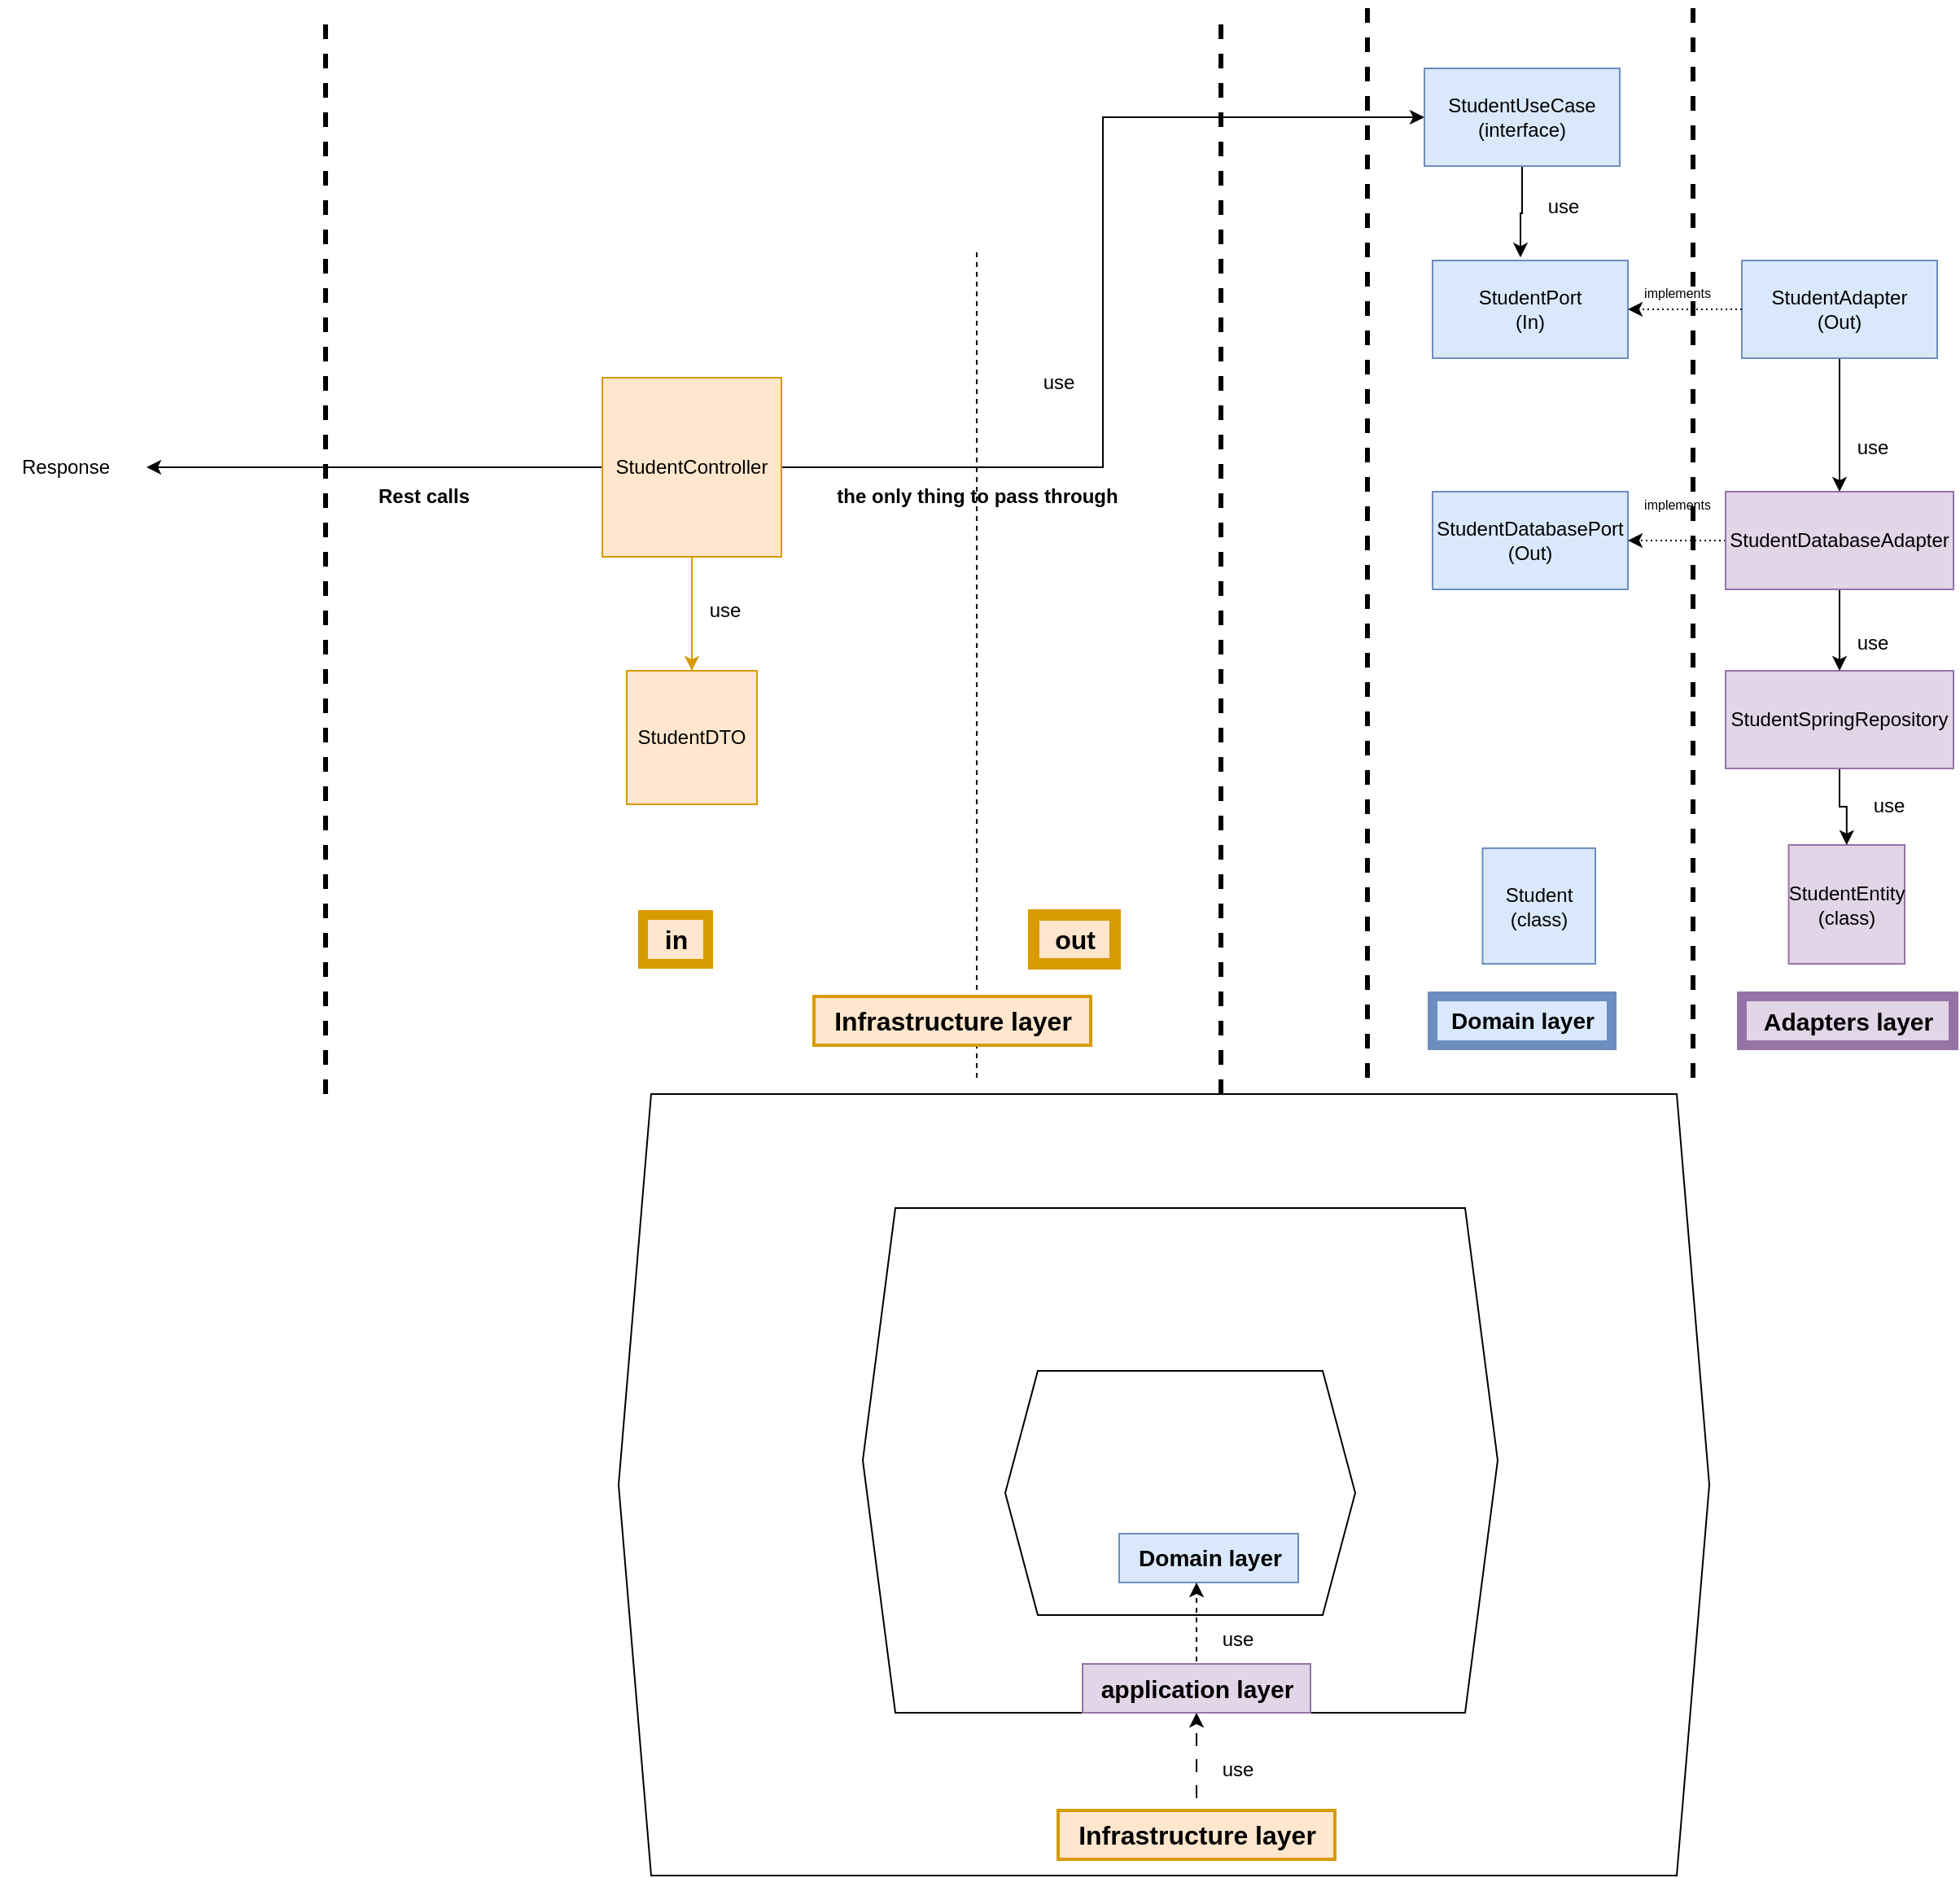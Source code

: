 <mxfile version="21.2.7" type="github">
  <diagram name="Page-1" id="UTS4cF8dmelflX9qp4N6">
    <mxGraphModel dx="1707" dy="1460" grid="1" gridSize="10" guides="1" tooltips="1" connect="1" arrows="1" fold="1" page="1" pageScale="1" pageWidth="850" pageHeight="1100" math="0" shadow="0">
      <root>
        <mxCell id="0" />
        <mxCell id="1" parent="0" />
        <mxCell id="mucqxG4NULC66LCUimEi-39" value="" style="endArrow=none;dashed=1;html=1;rounded=0;strokeWidth=1;" parent="1" edge="1">
          <mxGeometry width="50" height="50" relative="1" as="geometry">
            <mxPoint x="240" y="580" as="sourcePoint" />
            <mxPoint x="240" y="70" as="targetPoint" />
          </mxGeometry>
        </mxCell>
        <mxCell id="mucqxG4NULC66LCUimEi-19" value="" style="shape=hexagon;perimeter=hexagonPerimeter2;whiteSpace=wrap;html=1;fixedSize=1;" parent="1" vertex="1">
          <mxGeometry x="20" y="590" width="670" height="480" as="geometry" />
        </mxCell>
        <mxCell id="mucqxG4NULC66LCUimEi-18" value="" style="shape=hexagon;perimeter=hexagonPerimeter2;whiteSpace=wrap;html=1;fixedSize=1;" parent="1" vertex="1">
          <mxGeometry x="170" y="660" width="390" height="310" as="geometry" />
        </mxCell>
        <mxCell id="mucqxG4NULC66LCUimEi-16" value="" style="edgeStyle=orthogonalEdgeStyle;rounded=0;orthogonalLoop=1;jettySize=auto;html=1;fillColor=#ffe6cc;strokeColor=#d79b00;" parent="1" source="mucqxG4NULC66LCUimEi-1" edge="1">
          <mxGeometry relative="1" as="geometry">
            <mxPoint x="65" y="250" as="targetPoint" />
          </mxGeometry>
        </mxCell>
        <mxCell id="mucqxG4NULC66LCUimEi-1" value="StudentDTO&lt;br&gt;" style="whiteSpace=wrap;html=1;aspect=fixed;fillColor=#ffe6cc;strokeColor=#d79b00;" parent="1" vertex="1">
          <mxGeometry x="25" y="330" width="80" height="82" as="geometry" />
        </mxCell>
        <mxCell id="mucqxG4NULC66LCUimEi-2" value="Student&lt;br&gt;(class)" style="whiteSpace=wrap;html=1;aspect=fixed;fillColor=#dae8fc;strokeColor=#6c8ebf;" parent="1" vertex="1">
          <mxGeometry x="550.73" y="439" width="69.27" height="71" as="geometry" />
        </mxCell>
        <mxCell id="mucqxG4NULC66LCUimEi-4" value="" style="endArrow=none;dashed=1;html=1;rounded=0;strokeWidth=3;" parent="1" edge="1">
          <mxGeometry width="50" height="50" relative="1" as="geometry">
            <mxPoint x="480" y="580" as="sourcePoint" />
            <mxPoint x="480" y="-80" as="targetPoint" />
          </mxGeometry>
        </mxCell>
        <mxCell id="mucqxG4NULC66LCUimEi-5" value="" style="endArrow=none;dashed=1;html=1;rounded=0;strokeWidth=3;" parent="1" edge="1">
          <mxGeometry width="50" height="50" relative="1" as="geometry">
            <mxPoint x="680" y="580" as="sourcePoint" />
            <mxPoint x="680" y="-80" as="targetPoint" />
          </mxGeometry>
        </mxCell>
        <mxCell id="mucqxG4NULC66LCUimEi-9" value="&lt;font size=&quot;1&quot; style=&quot;&quot;&gt;&lt;b style=&quot;font-size: 15px;&quot;&gt;Adapters layer&lt;/b&gt;&lt;/font&gt;" style="text;html=1;align=center;verticalAlign=middle;resizable=0;points=[];autosize=1;strokeColor=#9673a6;fillColor=#e1d5e7;strokeWidth=6;" parent="1" vertex="1">
          <mxGeometry x="710" y="530" width="130" height="30" as="geometry" />
        </mxCell>
        <mxCell id="mucqxG4NULC66LCUimEi-11" style="edgeStyle=orthogonalEdgeStyle;rounded=0;orthogonalLoop=1;jettySize=auto;html=1;entryX=0.5;entryY=0;entryDx=0;entryDy=0;fillColor=#ffe6cc;strokeColor=#d79b00;" parent="1" source="mucqxG4NULC66LCUimEi-10" target="mucqxG4NULC66LCUimEi-1" edge="1">
          <mxGeometry relative="1" as="geometry">
            <Array as="points">
              <mxPoint x="65" y="280" />
              <mxPoint x="65" y="280" />
            </Array>
          </mxGeometry>
        </mxCell>
        <mxCell id="ogZAV1s2kpX4k0YjR3BK-8" style="edgeStyle=orthogonalEdgeStyle;rounded=0;orthogonalLoop=1;jettySize=auto;html=1;entryX=0;entryY=0.5;entryDx=0;entryDy=0;" edge="1" parent="1" source="mucqxG4NULC66LCUimEi-10" target="ogZAV1s2kpX4k0YjR3BK-2">
          <mxGeometry relative="1" as="geometry" />
        </mxCell>
        <mxCell id="ogZAV1s2kpX4k0YjR3BK-11" style="edgeStyle=orthogonalEdgeStyle;rounded=0;orthogonalLoop=1;jettySize=auto;html=1;" edge="1" parent="1" source="mucqxG4NULC66LCUimEi-10">
          <mxGeometry relative="1" as="geometry">
            <mxPoint x="-270" y="205" as="targetPoint" />
          </mxGeometry>
        </mxCell>
        <mxCell id="mucqxG4NULC66LCUimEi-10" value="StudentController" style="whiteSpace=wrap;html=1;aspect=fixed;fillColor=#ffe6cc;strokeColor=#d79b00;" parent="1" vertex="1">
          <mxGeometry x="10" y="150" width="110" height="110" as="geometry" />
        </mxCell>
        <mxCell id="mucqxG4NULC66LCUimEi-12" value="use" style="text;html=1;align=center;verticalAlign=middle;resizable=0;points=[];autosize=1;" parent="1" vertex="1">
          <mxGeometry x="65" y="278" width="40" height="30" as="geometry" />
        </mxCell>
        <mxCell id="mucqxG4NULC66LCUimEi-14" value="&lt;b&gt;&lt;font style=&quot;font-size: 14px;&quot;&gt;Domain layer&lt;/font&gt;&lt;/b&gt;" style="text;html=1;align=center;verticalAlign=middle;resizable=0;points=[];autosize=1;strokeColor=#6c8ebf;fillColor=#dae8fc;strokeWidth=6;" parent="1" vertex="1">
          <mxGeometry x="520" y="530" width="110" height="30" as="geometry" />
        </mxCell>
        <mxCell id="mucqxG4NULC66LCUimEi-17" value="" style="shape=hexagon;perimeter=hexagonPerimeter2;whiteSpace=wrap;html=1;fixedSize=1;" parent="1" vertex="1">
          <mxGeometry x="257.5" y="760" width="215" height="150" as="geometry" />
        </mxCell>
        <mxCell id="mucqxG4NULC66LCUimEi-25" style="edgeStyle=orthogonalEdgeStyle;rounded=0;orthogonalLoop=1;jettySize=auto;html=1;flowAnimation=1;" parent="1" source="mucqxG4NULC66LCUimEi-21" target="mucqxG4NULC66LCUimEi-24" edge="1">
          <mxGeometry relative="1" as="geometry" />
        </mxCell>
        <mxCell id="mucqxG4NULC66LCUimEi-21" value="&lt;font style=&quot;font-size: 16px;&quot;&gt;&lt;b&gt;Infrastructure layer&lt;br&gt;&lt;/b&gt;&lt;/font&gt;" style="text;html=1;align=center;verticalAlign=middle;resizable=0;points=[];autosize=1;strokeColor=#d79b00;fillColor=#ffe6cc;strokeWidth=2;" parent="1" vertex="1">
          <mxGeometry x="290" y="1030" width="170" height="30" as="geometry" />
        </mxCell>
        <mxCell id="mucqxG4NULC66LCUimEi-22" value="&lt;b&gt;&lt;font style=&quot;font-size: 14px;&quot;&gt;Domain layer&lt;/font&gt;&lt;/b&gt;" style="text;html=1;align=center;verticalAlign=middle;resizable=0;points=[];autosize=1;strokeColor=#6c8ebf;fillColor=#dae8fc;" parent="1" vertex="1">
          <mxGeometry x="327.5" y="860" width="110" height="30" as="geometry" />
        </mxCell>
        <mxCell id="mucqxG4NULC66LCUimEi-26" style="edgeStyle=orthogonalEdgeStyle;rounded=0;orthogonalLoop=1;jettySize=auto;html=1;dashed=1;flowAnimation=1;" parent="1" source="mucqxG4NULC66LCUimEi-24" edge="1">
          <mxGeometry relative="1" as="geometry">
            <mxPoint x="375" y="890" as="targetPoint" />
          </mxGeometry>
        </mxCell>
        <mxCell id="mucqxG4NULC66LCUimEi-24" value="&lt;font size=&quot;1&quot; style=&quot;&quot;&gt;&lt;b style=&quot;font-size: 15px;&quot;&gt;application layer&lt;/b&gt;&lt;/font&gt;" style="text;html=1;align=center;verticalAlign=middle;resizable=0;points=[];autosize=1;strokeColor=#9673a6;fillColor=#e1d5e7;" parent="1" vertex="1">
          <mxGeometry x="305" y="940" width="140" height="30" as="geometry" />
        </mxCell>
        <mxCell id="mucqxG4NULC66LCUimEi-27" value="use" style="text;html=1;align=center;verticalAlign=middle;resizable=0;points=[];autosize=1;" parent="1" vertex="1">
          <mxGeometry x="380" y="910" width="40" height="30" as="geometry" />
        </mxCell>
        <mxCell id="mucqxG4NULC66LCUimEi-28" value="use" style="text;html=1;align=center;verticalAlign=middle;resizable=0;points=[];autosize=1;" parent="1" vertex="1">
          <mxGeometry x="380" y="990" width="40" height="30" as="geometry" />
        </mxCell>
        <mxCell id="mucqxG4NULC66LCUimEi-36" value="&lt;font style=&quot;font-size: 16px;&quot;&gt;&lt;b&gt;in&lt;br&gt;&lt;/b&gt;&lt;/font&gt;" style="text;html=1;align=center;verticalAlign=middle;resizable=0;points=[];autosize=1;strokeColor=#d79b00;fillColor=#ffe6cc;strokeWidth=6;" parent="1" vertex="1">
          <mxGeometry x="35" y="480" width="40" height="30" as="geometry" />
        </mxCell>
        <mxCell id="mucqxG4NULC66LCUimEi-37" value="&lt;font style=&quot;font-size: 16px;&quot;&gt;&lt;b&gt;out&lt;br&gt;&lt;/b&gt;&lt;/font&gt;" style="text;html=1;align=center;verticalAlign=middle;resizable=0;points=[];autosize=1;strokeColor=#d79b00;fillColor=#ffe6cc;strokeWidth=7;" parent="1" vertex="1">
          <mxGeometry x="275" y="480" width="50" height="30" as="geometry" />
        </mxCell>
        <mxCell id="mucqxG4NULC66LCUimEi-7" value="&lt;font style=&quot;font-size: 16px;&quot;&gt;&lt;b&gt;Infrastructure layer&lt;br&gt;&lt;/b&gt;&lt;/font&gt;" style="text;html=1;align=center;verticalAlign=middle;resizable=0;points=[];autosize=1;strokeColor=#d79b00;fillColor=#ffe6cc;strokeWidth=2;" parent="1" vertex="1">
          <mxGeometry x="140" y="530" width="170" height="30" as="geometry" />
        </mxCell>
        <mxCell id="ogZAV1s2kpX4k0YjR3BK-4" style="edgeStyle=orthogonalEdgeStyle;rounded=0;orthogonalLoop=1;jettySize=auto;html=1;entryX=0.45;entryY=-0.031;entryDx=0;entryDy=0;entryPerimeter=0;exitX=0.5;exitY=1;exitDx=0;exitDy=0;" edge="1" parent="1" source="ogZAV1s2kpX4k0YjR3BK-2" target="ogZAV1s2kpX4k0YjR3BK-3">
          <mxGeometry relative="1" as="geometry" />
        </mxCell>
        <mxCell id="ogZAV1s2kpX4k0YjR3BK-2" value="StudentUseCase&lt;br&gt;(interface)" style="rounded=0;whiteSpace=wrap;html=1;fillColor=#dae8fc;strokeColor=#6c8ebf;" vertex="1" parent="1">
          <mxGeometry x="515" y="-40" width="120" height="60" as="geometry" />
        </mxCell>
        <mxCell id="ogZAV1s2kpX4k0YjR3BK-3" value="StudentPort&lt;br&gt;(In)" style="rounded=0;whiteSpace=wrap;html=1;fillColor=#dae8fc;strokeColor=#6c8ebf;" vertex="1" parent="1">
          <mxGeometry x="520" y="78" width="120" height="60" as="geometry" />
        </mxCell>
        <mxCell id="ogZAV1s2kpX4k0YjR3BK-5" value="use" style="text;html=1;align=center;verticalAlign=middle;resizable=0;points=[];autosize=1;strokeColor=none;fillColor=none;" vertex="1" parent="1">
          <mxGeometry x="580" y="30" width="40" height="30" as="geometry" />
        </mxCell>
        <mxCell id="ogZAV1s2kpX4k0YjR3BK-6" value="StudentDatabasePort&lt;br&gt;(Out)" style="whiteSpace=wrap;html=1;fillColor=#dae8fc;strokeColor=#6c8ebf;" vertex="1" parent="1">
          <mxGeometry x="520" y="220" width="120" height="60" as="geometry" />
        </mxCell>
        <mxCell id="ogZAV1s2kpX4k0YjR3BK-9" value="use" style="text;html=1;align=center;verticalAlign=middle;resizable=0;points=[];autosize=1;strokeColor=none;fillColor=none;" vertex="1" parent="1">
          <mxGeometry x="270" y="138" width="40" height="30" as="geometry" />
        </mxCell>
        <mxCell id="ogZAV1s2kpX4k0YjR3BK-10" value="&lt;b&gt;the only thing to pass through&lt;/b&gt;" style="text;html=1;align=center;verticalAlign=middle;resizable=0;points=[];autosize=1;strokeColor=none;fillColor=none;" vertex="1" parent="1">
          <mxGeometry x="140" y="208" width="200" height="30" as="geometry" />
        </mxCell>
        <mxCell id="ogZAV1s2kpX4k0YjR3BK-12" value="" style="endArrow=none;dashed=1;html=1;rounded=0;strokeWidth=3;" edge="1" parent="1">
          <mxGeometry width="50" height="50" relative="1" as="geometry">
            <mxPoint x="-160" y="590" as="sourcePoint" />
            <mxPoint x="-160" y="-70" as="targetPoint" />
          </mxGeometry>
        </mxCell>
        <mxCell id="ogZAV1s2kpX4k0YjR3BK-13" value="&lt;b&gt;Rest calls&lt;/b&gt;" style="text;html=1;align=center;verticalAlign=middle;resizable=0;points=[];autosize=1;strokeColor=none;fillColor=none;" vertex="1" parent="1">
          <mxGeometry x="-140" y="208" width="80" height="30" as="geometry" />
        </mxCell>
        <mxCell id="ogZAV1s2kpX4k0YjR3BK-14" value="Response" style="text;html=1;align=center;verticalAlign=middle;resizable=0;points=[];autosize=1;strokeColor=none;fillColor=none;" vertex="1" parent="1">
          <mxGeometry x="-360" y="190" width="80" height="30" as="geometry" />
        </mxCell>
        <mxCell id="ogZAV1s2kpX4k0YjR3BK-15" value="" style="endArrow=none;dashed=1;html=1;rounded=0;strokeWidth=3;" edge="1" parent="1">
          <mxGeometry width="50" height="50" relative="1" as="geometry">
            <mxPoint x="390" y="590" as="sourcePoint" />
            <mxPoint x="390" y="-70" as="targetPoint" />
          </mxGeometry>
        </mxCell>
        <mxCell id="ogZAV1s2kpX4k0YjR3BK-17" value="StudentEntity&lt;br&gt;(class)" style="whiteSpace=wrap;html=1;aspect=fixed;fillColor=#e1d5e7;strokeColor=#9673a6;" vertex="1" parent="1">
          <mxGeometry x="738.78" y="437" width="71.22" height="73" as="geometry" />
        </mxCell>
        <mxCell id="ogZAV1s2kpX4k0YjR3BK-38" style="edgeStyle=orthogonalEdgeStyle;rounded=0;orthogonalLoop=1;jettySize=auto;html=1;" edge="1" parent="1" source="ogZAV1s2kpX4k0YjR3BK-18" target="ogZAV1s2kpX4k0YjR3BK-17">
          <mxGeometry relative="1" as="geometry" />
        </mxCell>
        <mxCell id="ogZAV1s2kpX4k0YjR3BK-18" value="StudentSpringRepository" style="whiteSpace=wrap;html=1;fillColor=#e1d5e7;strokeColor=#9673a6;" vertex="1" parent="1">
          <mxGeometry x="700" y="330" width="140" height="60" as="geometry" />
        </mxCell>
        <mxCell id="ogZAV1s2kpX4k0YjR3BK-23" style="edgeStyle=orthogonalEdgeStyle;rounded=0;orthogonalLoop=1;jettySize=auto;html=1;dashed=1;dashPattern=1 2;" edge="1" parent="1" source="ogZAV1s2kpX4k0YjR3BK-19" target="ogZAV1s2kpX4k0YjR3BK-6">
          <mxGeometry relative="1" as="geometry" />
        </mxCell>
        <mxCell id="ogZAV1s2kpX4k0YjR3BK-34" style="edgeStyle=orthogonalEdgeStyle;rounded=0;orthogonalLoop=1;jettySize=auto;html=1;" edge="1" parent="1" source="ogZAV1s2kpX4k0YjR3BK-19" target="ogZAV1s2kpX4k0YjR3BK-18">
          <mxGeometry relative="1" as="geometry" />
        </mxCell>
        <mxCell id="ogZAV1s2kpX4k0YjR3BK-19" value="StudentDatabaseAdapter" style="whiteSpace=wrap;html=1;fillColor=#e1d5e7;strokeColor=#9673a6;" vertex="1" parent="1">
          <mxGeometry x="700" y="220" width="140" height="60" as="geometry" />
        </mxCell>
        <mxCell id="ogZAV1s2kpX4k0YjR3BK-25" value="use" style="text;html=1;align=center;verticalAlign=middle;resizable=0;points=[];autosize=1;strokeColor=none;fillColor=none;" vertex="1" parent="1">
          <mxGeometry x="770" y="178" width="40" height="30" as="geometry" />
        </mxCell>
        <mxCell id="ogZAV1s2kpX4k0YjR3BK-33" style="edgeStyle=orthogonalEdgeStyle;rounded=0;orthogonalLoop=1;jettySize=auto;html=1;" edge="1" parent="1" source="ogZAV1s2kpX4k0YjR3BK-29" target="ogZAV1s2kpX4k0YjR3BK-19">
          <mxGeometry relative="1" as="geometry" />
        </mxCell>
        <mxCell id="ogZAV1s2kpX4k0YjR3BK-29" value="StudentAdapter&lt;br&gt;(Out)" style="rounded=0;whiteSpace=wrap;html=1;fillColor=#dae8fc;strokeColor=#6c8ebf;" vertex="1" parent="1">
          <mxGeometry x="710" y="78" width="120" height="60" as="geometry" />
        </mxCell>
        <mxCell id="ogZAV1s2kpX4k0YjR3BK-30" style="edgeStyle=orthogonalEdgeStyle;rounded=0;orthogonalLoop=1;jettySize=auto;html=1;dashed=1;dashPattern=1 2;exitX=0;exitY=0.5;exitDx=0;exitDy=0;" edge="1" parent="1" source="ogZAV1s2kpX4k0YjR3BK-29" target="ogZAV1s2kpX4k0YjR3BK-3">
          <mxGeometry relative="1" as="geometry">
            <mxPoint x="710" y="248" as="sourcePoint" />
            <mxPoint x="645" y="250" as="targetPoint" />
          </mxGeometry>
        </mxCell>
        <mxCell id="ogZAV1s2kpX4k0YjR3BK-31" value="&lt;p style=&quot;line-height: 90%; font-size: 8px;&quot;&gt;implements&lt;/p&gt;" style="text;html=1;align=center;verticalAlign=middle;resizable=0;points=[];autosize=1;strokeColor=none;fillColor=none;" vertex="1" parent="1">
          <mxGeometry x="640" y="208" width="60" height="40" as="geometry" />
        </mxCell>
        <mxCell id="ogZAV1s2kpX4k0YjR3BK-35" value="use" style="text;html=1;align=center;verticalAlign=middle;resizable=0;points=[];autosize=1;strokeColor=none;fillColor=none;" vertex="1" parent="1">
          <mxGeometry x="770" y="298" width="40" height="30" as="geometry" />
        </mxCell>
        <mxCell id="ogZAV1s2kpX4k0YjR3BK-36" value="&lt;p style=&quot;line-height: 90%; font-size: 8px;&quot;&gt;implements&lt;/p&gt;" style="text;html=1;align=center;verticalAlign=middle;resizable=0;points=[];autosize=1;strokeColor=none;fillColor=none;" vertex="1" parent="1">
          <mxGeometry x="640" y="78" width="60" height="40" as="geometry" />
        </mxCell>
        <mxCell id="ogZAV1s2kpX4k0YjR3BK-39" value="use" style="text;html=1;align=center;verticalAlign=middle;resizable=0;points=[];autosize=1;strokeColor=none;fillColor=none;" vertex="1" parent="1">
          <mxGeometry x="780" y="398" width="40" height="30" as="geometry" />
        </mxCell>
      </root>
    </mxGraphModel>
  </diagram>
</mxfile>
